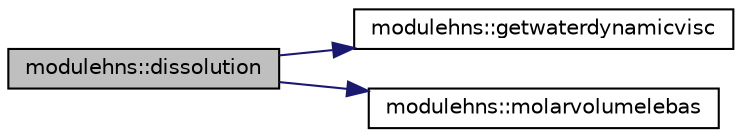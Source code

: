 digraph "modulehns::dissolution"
{
 // LATEX_PDF_SIZE
  edge [fontname="Helvetica",fontsize="10",labelfontname="Helvetica",labelfontsize="10"];
  node [fontname="Helvetica",fontsize="10",shape=record];
  rankdir="LR";
  Node1 [label="modulehns::dissolution",height=0.2,width=0.4,color="black", fillcolor="grey75", style="filled", fontcolor="black",tooltip=" "];
  Node1 -> Node2 [color="midnightblue",fontsize="10",style="solid",fontname="Helvetica"];
  Node2 [label="modulehns::getwaterdynamicvisc",height=0.2,width=0.4,color="black", fillcolor="white", style="filled",URL="$namespacemodulehns.html#a0b9d738b31afba3668603a21335882f9",tooltip=" "];
  Node1 -> Node3 [color="midnightblue",fontsize="10",style="solid",fontname="Helvetica"];
  Node3 [label="modulehns::molarvolumelebas",height=0.2,width=0.4,color="black", fillcolor="white", style="filled",URL="$namespacemodulehns.html#a1d67c72bdca52544f6736edf0babb013",tooltip=" "];
}
